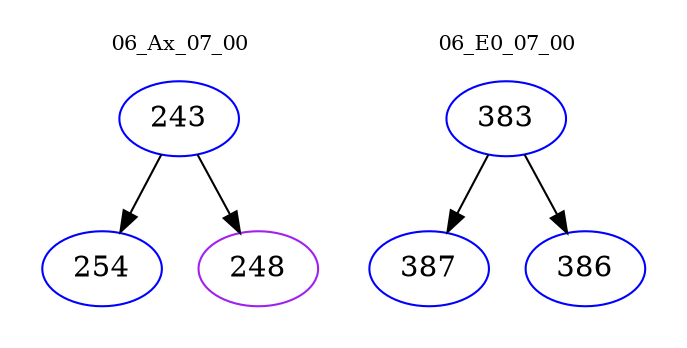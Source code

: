 digraph{
subgraph cluster_0 {
color = white
label = "06_Ax_07_00";
fontsize=10;
T0_243 [label="243", color="blue"]
T0_243 -> T0_254 [color="black"]
T0_254 [label="254", color="blue"]
T0_243 -> T0_248 [color="black"]
T0_248 [label="248", color="purple"]
}
subgraph cluster_1 {
color = white
label = "06_E0_07_00";
fontsize=10;
T1_383 [label="383", color="blue"]
T1_383 -> T1_387 [color="black"]
T1_387 [label="387", color="blue"]
T1_383 -> T1_386 [color="black"]
T1_386 [label="386", color="blue"]
}
}
